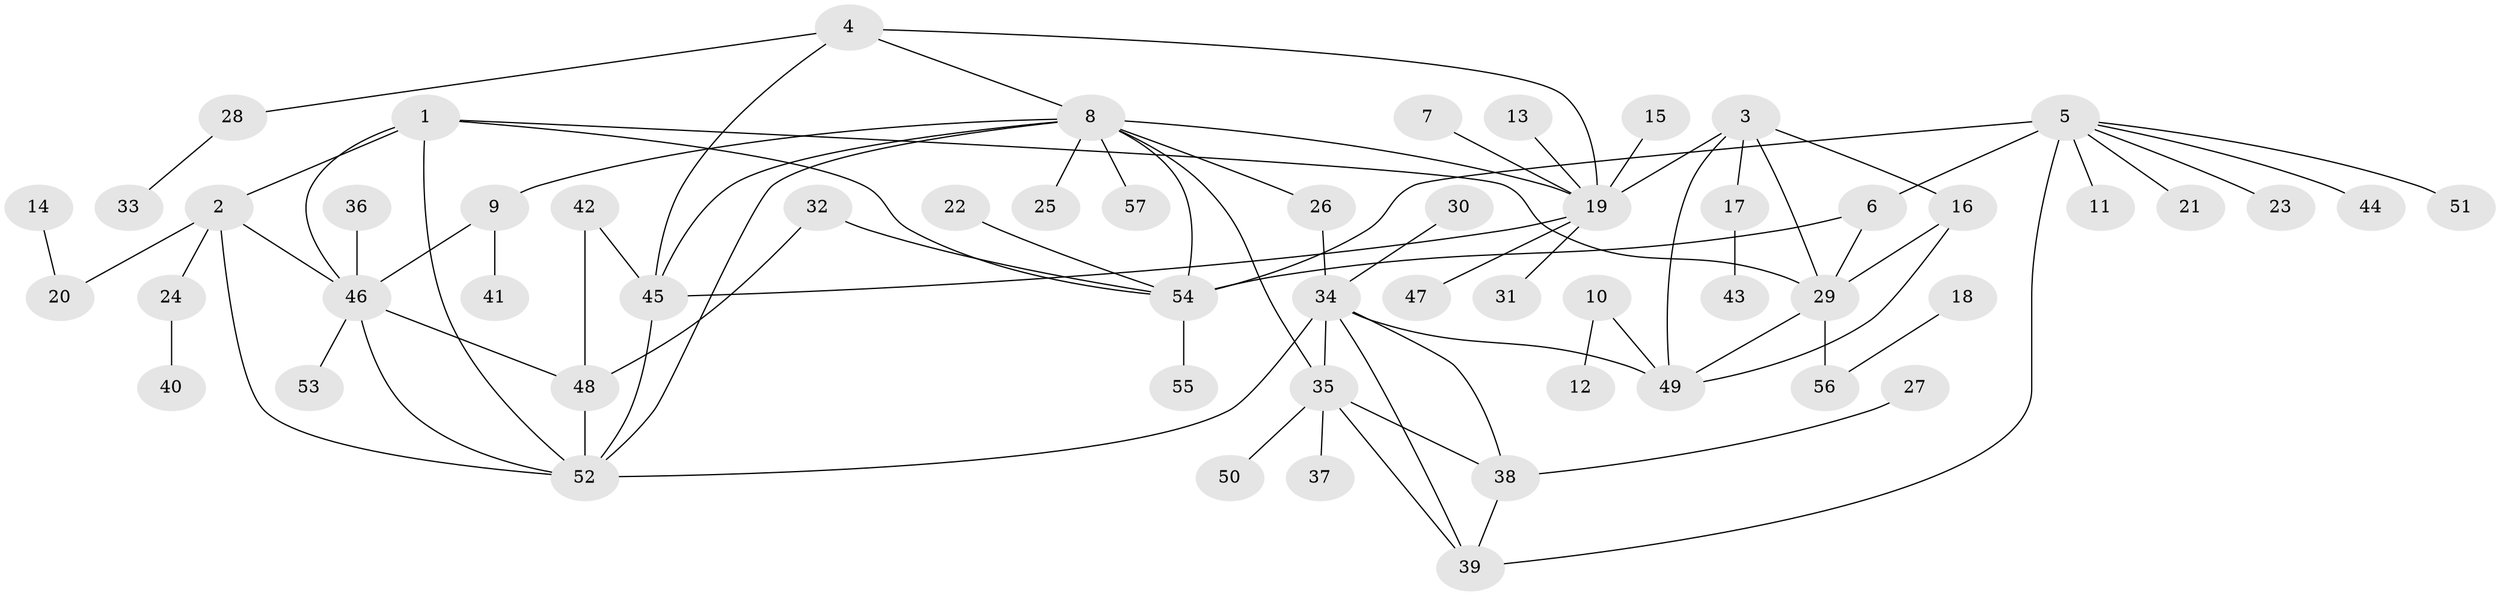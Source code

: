 // original degree distribution, {5: 0.0875, 8: 0.0375, 6: 0.0125, 7: 0.0375, 4: 0.05, 10: 0.0125, 11: 0.0125, 9: 0.0125, 2: 0.1625, 3: 0.05, 1: 0.525}
// Generated by graph-tools (version 1.1) at 2025/37/03/04/25 23:37:34]
// undirected, 57 vertices, 81 edges
graph export_dot {
  node [color=gray90,style=filled];
  1;
  2;
  3;
  4;
  5;
  6;
  7;
  8;
  9;
  10;
  11;
  12;
  13;
  14;
  15;
  16;
  17;
  18;
  19;
  20;
  21;
  22;
  23;
  24;
  25;
  26;
  27;
  28;
  29;
  30;
  31;
  32;
  33;
  34;
  35;
  36;
  37;
  38;
  39;
  40;
  41;
  42;
  43;
  44;
  45;
  46;
  47;
  48;
  49;
  50;
  51;
  52;
  53;
  54;
  55;
  56;
  57;
  1 -- 2 [weight=1.0];
  1 -- 29 [weight=1.0];
  1 -- 46 [weight=1.0];
  1 -- 52 [weight=1.0];
  1 -- 54 [weight=1.0];
  2 -- 20 [weight=1.0];
  2 -- 24 [weight=1.0];
  2 -- 46 [weight=1.0];
  2 -- 52 [weight=1.0];
  3 -- 16 [weight=1.0];
  3 -- 17 [weight=1.0];
  3 -- 19 [weight=1.0];
  3 -- 29 [weight=1.0];
  3 -- 49 [weight=1.0];
  4 -- 8 [weight=1.0];
  4 -- 19 [weight=1.0];
  4 -- 28 [weight=1.0];
  4 -- 45 [weight=1.0];
  5 -- 6 [weight=2.0];
  5 -- 11 [weight=1.0];
  5 -- 21 [weight=1.0];
  5 -- 23 [weight=1.0];
  5 -- 39 [weight=1.0];
  5 -- 44 [weight=1.0];
  5 -- 51 [weight=1.0];
  5 -- 54 [weight=2.0];
  6 -- 29 [weight=1.0];
  6 -- 54 [weight=1.0];
  7 -- 19 [weight=1.0];
  8 -- 9 [weight=1.0];
  8 -- 19 [weight=1.0];
  8 -- 25 [weight=1.0];
  8 -- 26 [weight=1.0];
  8 -- 35 [weight=1.0];
  8 -- 45 [weight=1.0];
  8 -- 52 [weight=1.0];
  8 -- 54 [weight=1.0];
  8 -- 57 [weight=1.0];
  9 -- 41 [weight=1.0];
  9 -- 46 [weight=1.0];
  10 -- 12 [weight=1.0];
  10 -- 49 [weight=1.0];
  13 -- 19 [weight=1.0];
  14 -- 20 [weight=1.0];
  15 -- 19 [weight=1.0];
  16 -- 29 [weight=1.0];
  16 -- 49 [weight=1.0];
  17 -- 43 [weight=1.0];
  18 -- 56 [weight=1.0];
  19 -- 31 [weight=1.0];
  19 -- 45 [weight=1.0];
  19 -- 47 [weight=1.0];
  22 -- 54 [weight=1.0];
  24 -- 40 [weight=1.0];
  26 -- 34 [weight=1.0];
  27 -- 38 [weight=1.0];
  28 -- 33 [weight=1.0];
  29 -- 49 [weight=1.0];
  29 -- 56 [weight=1.0];
  30 -- 34 [weight=1.0];
  32 -- 48 [weight=1.0];
  32 -- 54 [weight=1.0];
  34 -- 35 [weight=1.0];
  34 -- 38 [weight=1.0];
  34 -- 39 [weight=1.0];
  34 -- 49 [weight=1.0];
  34 -- 52 [weight=1.0];
  35 -- 37 [weight=1.0];
  35 -- 38 [weight=1.0];
  35 -- 39 [weight=1.0];
  35 -- 50 [weight=1.0];
  36 -- 46 [weight=1.0];
  38 -- 39 [weight=1.0];
  42 -- 45 [weight=1.0];
  42 -- 48 [weight=1.0];
  45 -- 52 [weight=1.0];
  46 -- 48 [weight=1.0];
  46 -- 52 [weight=1.0];
  46 -- 53 [weight=1.0];
  48 -- 52 [weight=1.0];
  54 -- 55 [weight=1.0];
}
